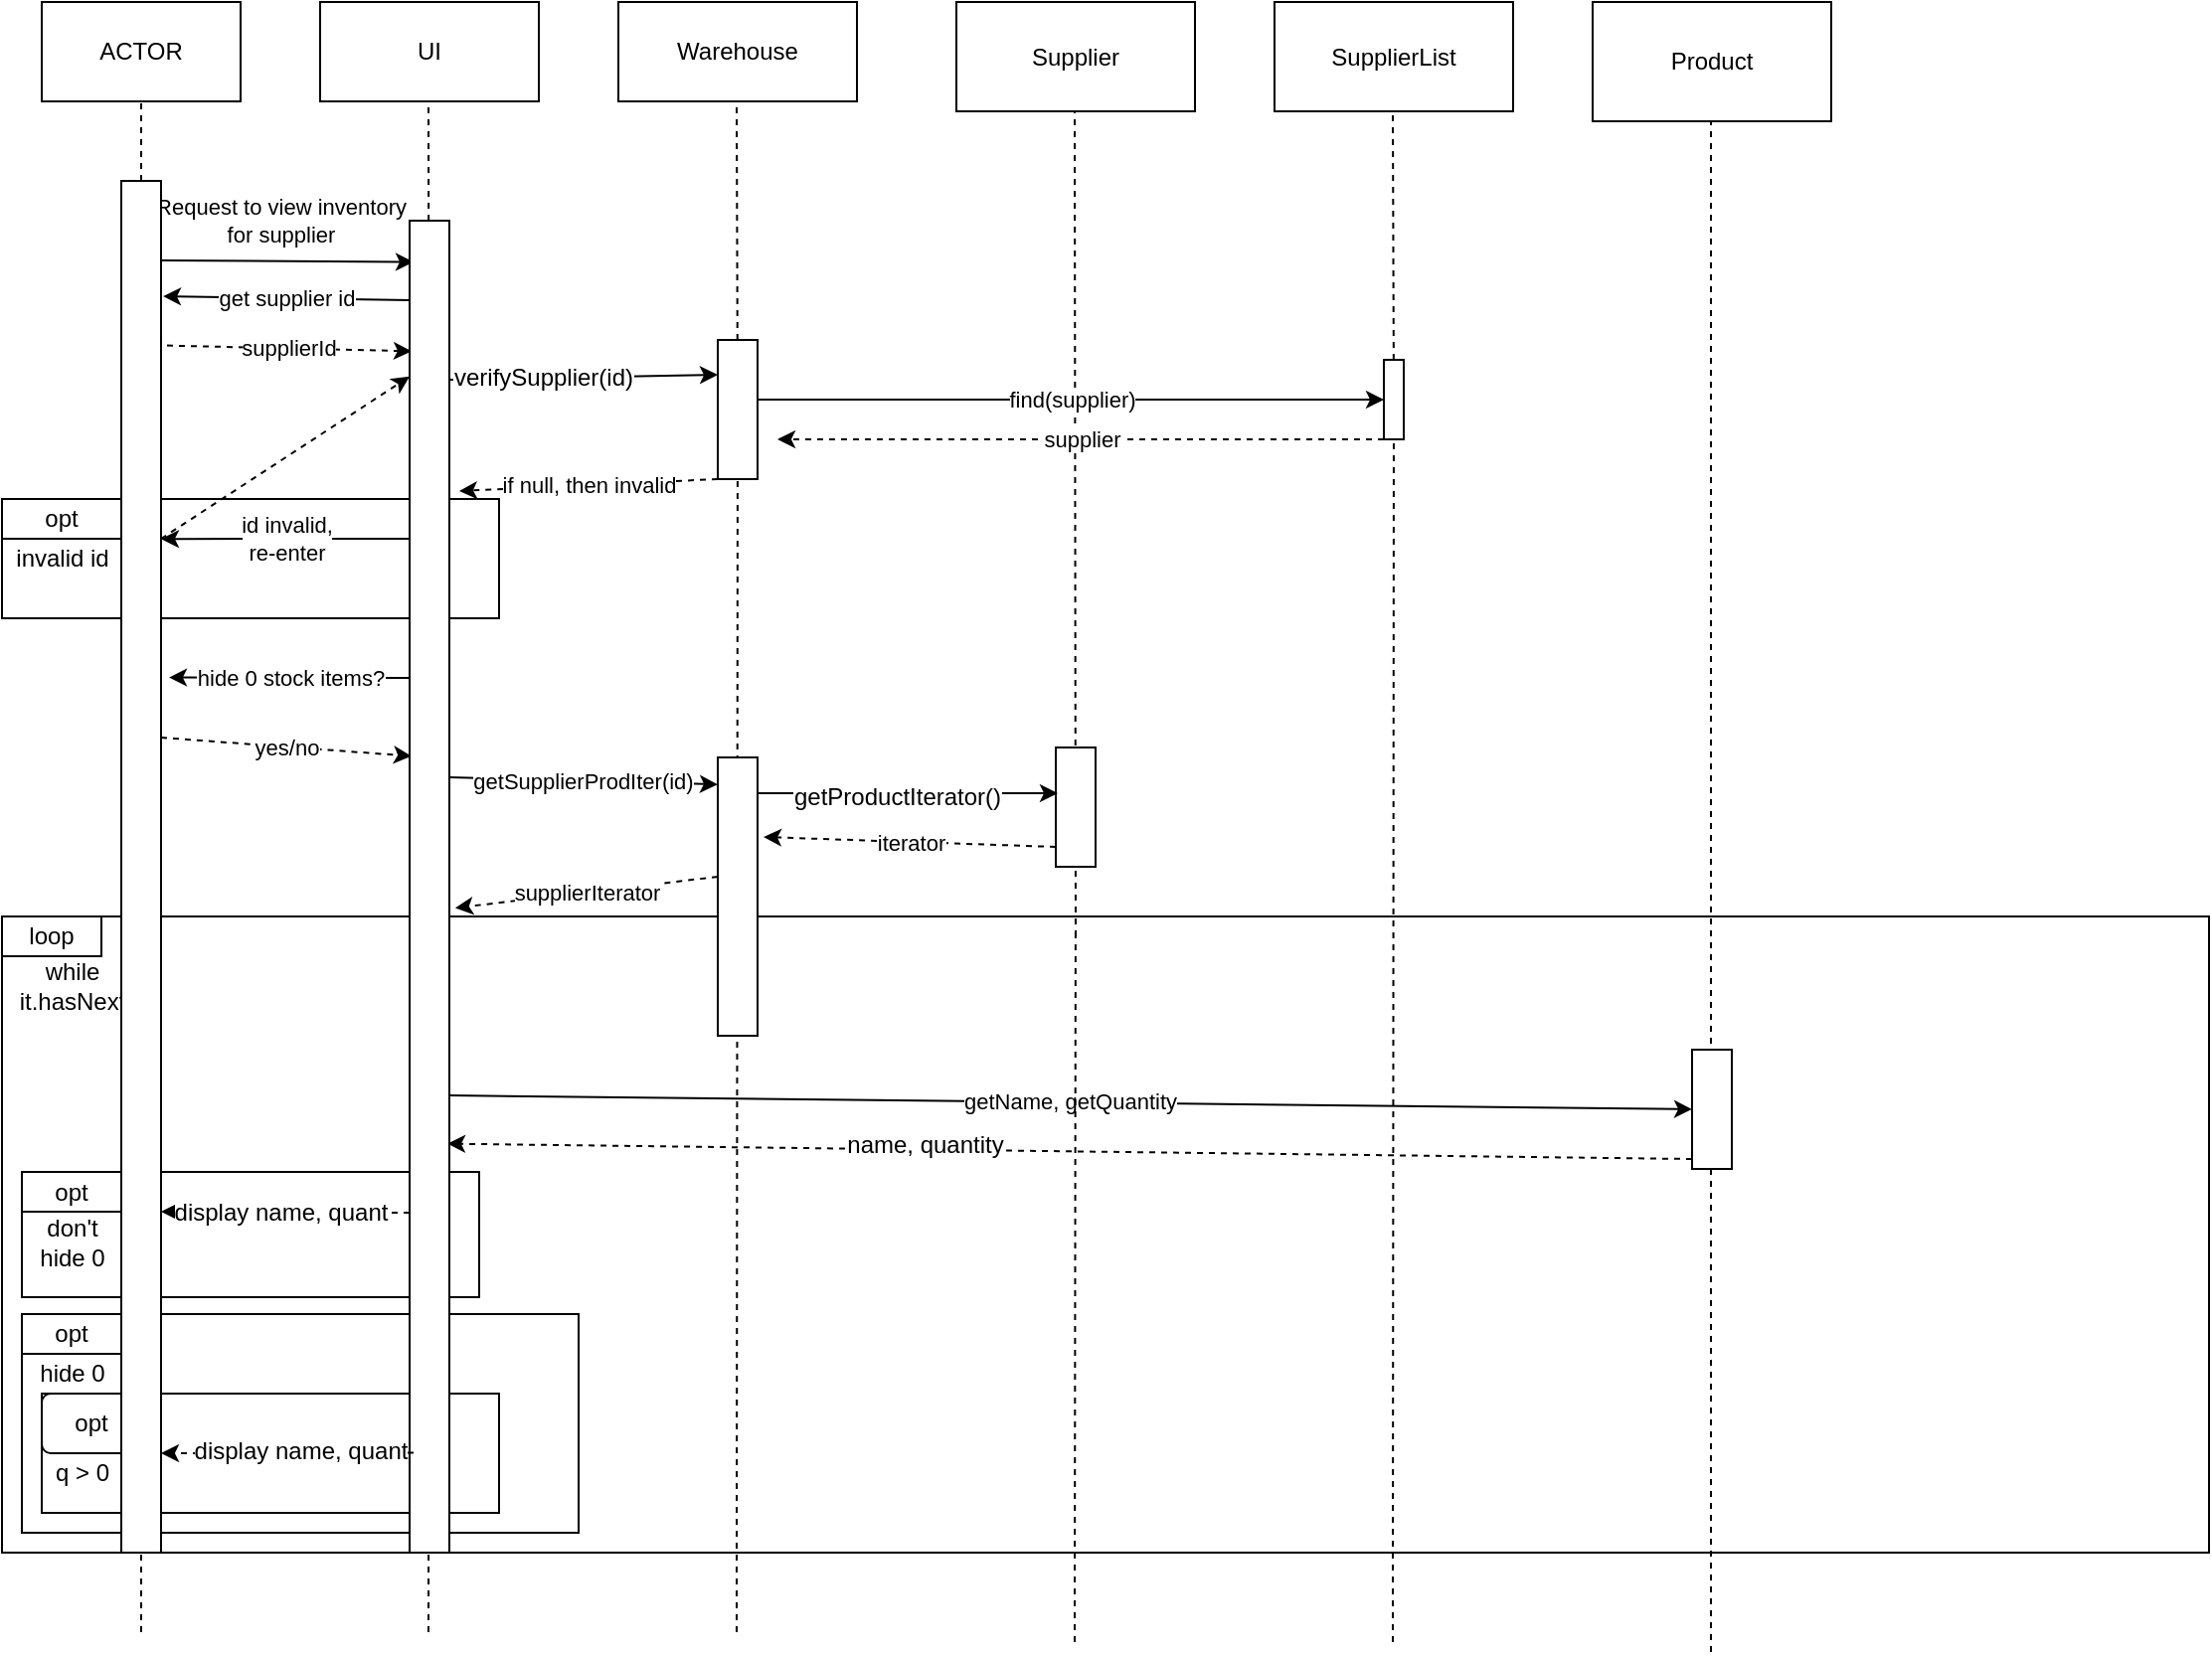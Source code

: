 <mxfile version="12.7.0" type="github">
  <diagram id="LvtU4ygOWoCGZ0LwoWxn" name="Page-1">
    <mxGraphModel dx="1422" dy="911" grid="1" gridSize="10" guides="1" tooltips="1" connect="1" arrows="1" fold="1" page="1" pageScale="1" pageWidth="1100" pageHeight="850" math="0" shadow="0">
      <root>
        <mxCell id="0"/>
        <mxCell id="1" parent="0"/>
        <mxCell id="rJTAOK5K24PluPuOmUTb-54" value="" style="rounded=0;whiteSpace=wrap;html=1;" vertex="1" parent="1">
          <mxGeometry y="480" width="1110" height="320" as="geometry"/>
        </mxCell>
        <mxCell id="rJTAOK5K24PluPuOmUTb-59" value="loop" style="text;html=1;align=center;verticalAlign=middle;resizable=0;points=[];autosize=1;" vertex="1" parent="1">
          <mxGeometry x="5" y="480" width="40" height="20" as="geometry"/>
        </mxCell>
        <mxCell id="rJTAOK5K24PluPuOmUTb-60" value="loop" style="rounded=0;whiteSpace=wrap;html=1;" vertex="1" parent="1">
          <mxGeometry y="480" width="50" height="20" as="geometry"/>
        </mxCell>
        <mxCell id="rJTAOK5K24PluPuOmUTb-43" value="" style="rounded=0;whiteSpace=wrap;html=1;" vertex="1" parent="1">
          <mxGeometry y="270" width="250" height="60" as="geometry"/>
        </mxCell>
        <mxCell id="rJTAOK5K24PluPuOmUTb-1" value="ACTOR" style="rounded=0;whiteSpace=wrap;html=1;" vertex="1" parent="1">
          <mxGeometry x="20" y="20" width="100" height="50" as="geometry"/>
        </mxCell>
        <mxCell id="rJTAOK5K24PluPuOmUTb-2" value="UI" style="rounded=0;whiteSpace=wrap;html=1;" vertex="1" parent="1">
          <mxGeometry x="160" y="20" width="110" height="50" as="geometry"/>
        </mxCell>
        <mxCell id="rJTAOK5K24PluPuOmUTb-3" value="Warehouse" style="rounded=0;whiteSpace=wrap;html=1;" vertex="1" parent="1">
          <mxGeometry x="310" y="20" width="120" height="50" as="geometry"/>
        </mxCell>
        <mxCell id="rJTAOK5K24PluPuOmUTb-4" value="Supplier" style="rounded=0;whiteSpace=wrap;html=1;" vertex="1" parent="1">
          <mxGeometry x="480" y="20" width="120" height="55" as="geometry"/>
        </mxCell>
        <mxCell id="rJTAOK5K24PluPuOmUTb-5" value="SupplierList" style="rounded=0;whiteSpace=wrap;html=1;" vertex="1" parent="1">
          <mxGeometry x="640" y="20" width="120" height="55" as="geometry"/>
        </mxCell>
        <mxCell id="rJTAOK5K24PluPuOmUTb-6" value="Product" style="rounded=0;whiteSpace=wrap;html=1;" vertex="1" parent="1">
          <mxGeometry x="800" y="20" width="120" height="60" as="geometry"/>
        </mxCell>
        <mxCell id="rJTAOK5K24PluPuOmUTb-7" value="" style="endArrow=none;dashed=1;html=1;" edge="1" parent="1" source="rJTAOK5K24PluPuOmUTb-16">
          <mxGeometry width="50" height="50" relative="1" as="geometry">
            <mxPoint x="70" y="840" as="sourcePoint"/>
            <mxPoint x="70" y="70" as="targetPoint"/>
          </mxGeometry>
        </mxCell>
        <mxCell id="rJTAOK5K24PluPuOmUTb-9" value="" style="endArrow=none;dashed=1;html=1;" edge="1" parent="1" source="rJTAOK5K24PluPuOmUTb-15">
          <mxGeometry width="50" height="50" relative="1" as="geometry">
            <mxPoint x="214.5" y="840" as="sourcePoint"/>
            <mxPoint x="214.5" y="70" as="targetPoint"/>
          </mxGeometry>
        </mxCell>
        <mxCell id="rJTAOK5K24PluPuOmUTb-10" value="" style="endArrow=none;dashed=1;html=1;" edge="1" parent="1" source="rJTAOK5K24PluPuOmUTb-37">
          <mxGeometry width="50" height="50" relative="1" as="geometry">
            <mxPoint x="369.5" y="840" as="sourcePoint"/>
            <mxPoint x="369.5" y="70" as="targetPoint"/>
          </mxGeometry>
        </mxCell>
        <mxCell id="rJTAOK5K24PluPuOmUTb-11" value="" style="endArrow=none;dashed=1;html=1;" edge="1" parent="1">
          <mxGeometry width="50" height="50" relative="1" as="geometry">
            <mxPoint x="540" y="490" as="sourcePoint"/>
            <mxPoint x="539.5" y="75" as="targetPoint"/>
          </mxGeometry>
        </mxCell>
        <mxCell id="rJTAOK5K24PluPuOmUTb-12" value="" style="endArrow=none;dashed=1;html=1;" edge="1" parent="1" source="rJTAOK5K24PluPuOmUTb-40">
          <mxGeometry width="50" height="50" relative="1" as="geometry">
            <mxPoint x="699.5" y="845" as="sourcePoint"/>
            <mxPoint x="699.5" y="75" as="targetPoint"/>
          </mxGeometry>
        </mxCell>
        <mxCell id="rJTAOK5K24PluPuOmUTb-13" value="" style="endArrow=none;dashed=1;html=1;" edge="1" parent="1">
          <mxGeometry width="50" height="50" relative="1" as="geometry">
            <mxPoint x="859.5" y="850" as="sourcePoint"/>
            <mxPoint x="859.5" y="80" as="targetPoint"/>
          </mxGeometry>
        </mxCell>
        <mxCell id="rJTAOK5K24PluPuOmUTb-17" value="" style="endArrow=none;dashed=1;html=1;" edge="1" parent="1" target="rJTAOK5K24PluPuOmUTb-16">
          <mxGeometry width="50" height="50" relative="1" as="geometry">
            <mxPoint x="70" y="840" as="sourcePoint"/>
            <mxPoint x="70" y="70" as="targetPoint"/>
          </mxGeometry>
        </mxCell>
        <mxCell id="rJTAOK5K24PluPuOmUTb-18" value="" style="endArrow=none;dashed=1;html=1;" edge="1" parent="1" target="rJTAOK5K24PluPuOmUTb-15">
          <mxGeometry width="50" height="50" relative="1" as="geometry">
            <mxPoint x="214.5" y="840" as="sourcePoint"/>
            <mxPoint x="214.5" y="70" as="targetPoint"/>
          </mxGeometry>
        </mxCell>
        <mxCell id="rJTAOK5K24PluPuOmUTb-19" value="&lt;div&gt;Request to view inventory&lt;/div&gt;&lt;div&gt;for supplier&lt;br&gt;&lt;/div&gt;" style="endArrow=classic;html=1;entryX=0.1;entryY=0.031;entryDx=0;entryDy=0;entryPerimeter=0;" edge="1" parent="1" target="rJTAOK5K24PluPuOmUTb-15">
          <mxGeometry x="-0.055" y="20" width="50" height="50" relative="1" as="geometry">
            <mxPoint x="80" y="150" as="sourcePoint"/>
            <mxPoint x="130" y="100" as="targetPoint"/>
            <mxPoint as="offset"/>
          </mxGeometry>
        </mxCell>
        <mxCell id="rJTAOK5K24PluPuOmUTb-20" value="supplier" style="endArrow=classic;html=1;dashed=1;" edge="1" parent="1">
          <mxGeometry width="50" height="50" relative="1" as="geometry">
            <mxPoint x="695" y="240" as="sourcePoint"/>
            <mxPoint x="390" y="240" as="targetPoint"/>
          </mxGeometry>
        </mxCell>
        <mxCell id="rJTAOK5K24PluPuOmUTb-21" value="get supplier id" style="endArrow=classic;html=1;" edge="1" parent="1">
          <mxGeometry width="50" height="50" relative="1" as="geometry">
            <mxPoint x="205" y="170" as="sourcePoint"/>
            <mxPoint x="81" y="168" as="targetPoint"/>
          </mxGeometry>
        </mxCell>
        <mxCell id="rJTAOK5K24PluPuOmUTb-22" value="" style="endArrow=classic;html=1;entryX=0;entryY=0.25;entryDx=0;entryDy=0;" edge="1" parent="1" target="rJTAOK5K24PluPuOmUTb-37">
          <mxGeometry width="50" height="50" relative="1" as="geometry">
            <mxPoint x="225" y="210" as="sourcePoint"/>
            <mxPoint x="340" y="210" as="targetPoint"/>
          </mxGeometry>
        </mxCell>
        <mxCell id="rJTAOK5K24PluPuOmUTb-39" value="verifySupplier(id)" style="text;html=1;align=center;verticalAlign=middle;resizable=0;points=[];labelBackgroundColor=#ffffff;" vertex="1" connectable="0" parent="rJTAOK5K24PluPuOmUTb-22">
          <mxGeometry x="-0.304" relative="1" as="geometry">
            <mxPoint as="offset"/>
          </mxGeometry>
        </mxCell>
        <mxCell id="rJTAOK5K24PluPuOmUTb-23" value="find(supplier)" style="endArrow=classic;html=1;entryX=0;entryY=0.5;entryDx=0;entryDy=0;" edge="1" parent="1" target="rJTAOK5K24PluPuOmUTb-40">
          <mxGeometry width="50" height="50" relative="1" as="geometry">
            <mxPoint x="380" y="220" as="sourcePoint"/>
            <mxPoint x="430" y="170" as="targetPoint"/>
          </mxGeometry>
        </mxCell>
        <mxCell id="rJTAOK5K24PluPuOmUTb-25" value="&lt;div&gt;id invalid,&lt;/div&gt;&lt;div&gt;re-enter&lt;br&gt;&lt;/div&gt;" style="endArrow=classic;html=1;entryX=1;entryY=0.261;entryDx=0;entryDy=0;entryPerimeter=0;" edge="1" parent="1" target="rJTAOK5K24PluPuOmUTb-16">
          <mxGeometry width="50" height="50" relative="1" as="geometry">
            <mxPoint x="205" y="290" as="sourcePoint"/>
            <mxPoint x="255" y="240" as="targetPoint"/>
          </mxGeometry>
        </mxCell>
        <mxCell id="rJTAOK5K24PluPuOmUTb-27" value="getName, getQuantity" style="endArrow=classic;html=1;entryX=0;entryY=0.5;entryDx=0;entryDy=0;" edge="1" parent="1" target="rJTAOK5K24PluPuOmUTb-62">
          <mxGeometry width="50" height="50" relative="1" as="geometry">
            <mxPoint x="225" y="570" as="sourcePoint"/>
            <mxPoint x="275" y="520" as="targetPoint"/>
          </mxGeometry>
        </mxCell>
        <mxCell id="rJTAOK5K24PluPuOmUTb-28" value="hide 0 stock items?" style="endArrow=classic;html=1;entryX=1.2;entryY=0.362;entryDx=0;entryDy=0;entryPerimeter=0;" edge="1" parent="1" target="rJTAOK5K24PluPuOmUTb-16">
          <mxGeometry width="50" height="50" relative="1" as="geometry">
            <mxPoint x="205" y="360" as="sourcePoint"/>
            <mxPoint x="255" y="310" as="targetPoint"/>
          </mxGeometry>
        </mxCell>
        <mxCell id="rJTAOK5K24PluPuOmUTb-29" value="if null, then invalid" style="endArrow=classic;html=1;dashed=1;entryX=1.25;entryY=0.203;entryDx=0;entryDy=0;entryPerimeter=0;" edge="1" parent="1" target="rJTAOK5K24PluPuOmUTb-15">
          <mxGeometry width="50" height="50" relative="1" as="geometry">
            <mxPoint x="360" y="260" as="sourcePoint"/>
            <mxPoint x="410" y="210" as="targetPoint"/>
          </mxGeometry>
        </mxCell>
        <mxCell id="rJTAOK5K24PluPuOmUTb-30" value="" style="endArrow=classic;html=1;dashed=1;entryX=0;entryY=0.117;entryDx=0;entryDy=0;entryPerimeter=0;" edge="1" parent="1" target="rJTAOK5K24PluPuOmUTb-15">
          <mxGeometry width="50" height="50" relative="1" as="geometry">
            <mxPoint x="80" y="290" as="sourcePoint"/>
            <mxPoint x="130" y="240" as="targetPoint"/>
          </mxGeometry>
        </mxCell>
        <mxCell id="rJTAOK5K24PluPuOmUTb-31" value="iterator" style="endArrow=classic;html=1;dashed=1;" edge="1" parent="1">
          <mxGeometry width="50" height="50" relative="1" as="geometry">
            <mxPoint x="530" y="445" as="sourcePoint"/>
            <mxPoint x="383" y="440" as="targetPoint"/>
          </mxGeometry>
        </mxCell>
        <mxCell id="rJTAOK5K24PluPuOmUTb-32" value="supplierIterator" style="endArrow=classic;html=1;dashed=1;entryX=1.15;entryY=0.516;entryDx=0;entryDy=0;entryPerimeter=0;" edge="1" parent="1" target="rJTAOK5K24PluPuOmUTb-15">
          <mxGeometry width="50" height="50" relative="1" as="geometry">
            <mxPoint x="360" y="460" as="sourcePoint"/>
            <mxPoint x="410" y="410" as="targetPoint"/>
          </mxGeometry>
        </mxCell>
        <mxCell id="rJTAOK5K24PluPuOmUTb-33" value="" style="endArrow=classic;html=1;dashed=1;entryX=1;entryY=0.75;entryDx=0;entryDy=0;" edge="1" parent="1" target="rJTAOK5K24PluPuOmUTb-16">
          <mxGeometry width="50" height="50" relative="1" as="geometry">
            <mxPoint x="205" y="628.5" as="sourcePoint"/>
            <mxPoint x="255" y="578.5" as="targetPoint"/>
          </mxGeometry>
        </mxCell>
        <mxCell id="rJTAOK5K24PluPuOmUTb-34" value="display name, quant" style="endArrow=classic;html=1;dashed=1;" edge="1" parent="1" target="rJTAOK5K24PluPuOmUTb-64">
          <mxGeometry x="-1" y="70" width="50" height="50" relative="1" as="geometry">
            <mxPoint x="210" y="628.5" as="sourcePoint"/>
            <mxPoint x="130" y="628.5" as="targetPoint"/>
            <mxPoint x="-61" y="65" as="offset"/>
          </mxGeometry>
        </mxCell>
        <mxCell id="rJTAOK5K24PluPuOmUTb-35" value="" style="endArrow=classic;html=1;dashed=1;entryX=0.95;entryY=0.693;entryDx=0;entryDy=0;entryPerimeter=0;" edge="1" parent="1" target="rJTAOK5K24PluPuOmUTb-15">
          <mxGeometry width="50" height="50" relative="1" as="geometry">
            <mxPoint x="850" y="602" as="sourcePoint"/>
            <mxPoint x="900" y="552" as="targetPoint"/>
          </mxGeometry>
        </mxCell>
        <mxCell id="rJTAOK5K24PluPuOmUTb-63" value="name, quantity" style="text;html=1;align=center;verticalAlign=middle;resizable=0;points=[];labelBackgroundColor=#ffffff;" vertex="1" connectable="0" parent="rJTAOK5K24PluPuOmUTb-35">
          <mxGeometry x="0.234" y="-3" relative="1" as="geometry">
            <mxPoint as="offset"/>
          </mxGeometry>
        </mxCell>
        <mxCell id="rJTAOK5K24PluPuOmUTb-36" value="supplierId" style="endArrow=classic;html=1;dashed=1;entryX=0.05;entryY=0.098;entryDx=0;entryDy=0;entryPerimeter=0;exitX=1.15;exitY=0.12;exitDx=0;exitDy=0;exitPerimeter=0;" edge="1" parent="1" source="rJTAOK5K24PluPuOmUTb-16" target="rJTAOK5K24PluPuOmUTb-15">
          <mxGeometry width="50" height="50" relative="1" as="geometry">
            <mxPoint x="80" y="210" as="sourcePoint"/>
            <mxPoint x="130" y="160" as="targetPoint"/>
          </mxGeometry>
        </mxCell>
        <mxCell id="rJTAOK5K24PluPuOmUTb-37" value="" style="rounded=0;whiteSpace=wrap;html=1;" vertex="1" parent="1">
          <mxGeometry x="360" y="190" width="20" height="70" as="geometry"/>
        </mxCell>
        <mxCell id="rJTAOK5K24PluPuOmUTb-38" value="" style="endArrow=none;dashed=1;html=1;" edge="1" parent="1" target="rJTAOK5K24PluPuOmUTb-37">
          <mxGeometry width="50" height="50" relative="1" as="geometry">
            <mxPoint x="369.5" y="840" as="sourcePoint"/>
            <mxPoint x="369.5" y="70" as="targetPoint"/>
          </mxGeometry>
        </mxCell>
        <mxCell id="rJTAOK5K24PluPuOmUTb-40" value="" style="rounded=0;whiteSpace=wrap;html=1;" vertex="1" parent="1">
          <mxGeometry x="695" y="200" width="10" height="40" as="geometry"/>
        </mxCell>
        <mxCell id="rJTAOK5K24PluPuOmUTb-42" value="" style="endArrow=none;dashed=1;html=1;" edge="1" parent="1" target="rJTAOK5K24PluPuOmUTb-40">
          <mxGeometry width="50" height="50" relative="1" as="geometry">
            <mxPoint x="699.5" y="845" as="sourcePoint"/>
            <mxPoint x="699.5" y="75" as="targetPoint"/>
          </mxGeometry>
        </mxCell>
        <mxCell id="rJTAOK5K24PluPuOmUTb-44" value="opt" style="rounded=0;whiteSpace=wrap;html=1;" vertex="1" parent="1">
          <mxGeometry y="270" width="60" height="20" as="geometry"/>
        </mxCell>
        <mxCell id="rJTAOK5K24PluPuOmUTb-45" value="invalid id" style="text;html=1;align=center;verticalAlign=middle;resizable=0;points=[];autosize=1;" vertex="1" parent="1">
          <mxGeometry y="290" width="60" height="20" as="geometry"/>
        </mxCell>
        <mxCell id="rJTAOK5K24PluPuOmUTb-49" value="yes/no" style="endArrow=classic;html=1;dashed=1;entryX=0.05;entryY=0.402;entryDx=0;entryDy=0;entryPerimeter=0;" edge="1" parent="1" target="rJTAOK5K24PluPuOmUTb-15">
          <mxGeometry width="50" height="50" relative="1" as="geometry">
            <mxPoint x="80" y="390" as="sourcePoint"/>
            <mxPoint x="130" y="340" as="targetPoint"/>
          </mxGeometry>
        </mxCell>
        <mxCell id="rJTAOK5K24PluPuOmUTb-50" value="getSupplierProdIter(id)" style="endArrow=classic;html=1;entryX=0;entryY=0.097;entryDx=0;entryDy=0;entryPerimeter=0;" edge="1" parent="1">
          <mxGeometry width="50" height="50" relative="1" as="geometry">
            <mxPoint x="225" y="410" as="sourcePoint"/>
            <mxPoint x="360" y="413.58" as="targetPoint"/>
          </mxGeometry>
        </mxCell>
        <mxCell id="rJTAOK5K24PluPuOmUTb-51" value="" style="rounded=0;whiteSpace=wrap;html=1;" vertex="1" parent="1">
          <mxGeometry x="360" y="400" width="20" height="140" as="geometry"/>
        </mxCell>
        <mxCell id="rJTAOK5K24PluPuOmUTb-53" value="" style="endArrow=none;dashed=1;html=1;" edge="1" parent="1">
          <mxGeometry width="50" height="50" relative="1" as="geometry">
            <mxPoint x="539.5" y="845" as="sourcePoint"/>
            <mxPoint x="539.962" y="485" as="targetPoint"/>
          </mxGeometry>
        </mxCell>
        <mxCell id="rJTAOK5K24PluPuOmUTb-55" value="" style="rounded=0;whiteSpace=wrap;html=1;" vertex="1" parent="1">
          <mxGeometry x="530" y="395" width="20" height="60" as="geometry"/>
        </mxCell>
        <mxCell id="rJTAOK5K24PluPuOmUTb-56" value="" style="endArrow=classic;html=1;" edge="1" parent="1">
          <mxGeometry width="50" height="50" relative="1" as="geometry">
            <mxPoint x="380" y="418" as="sourcePoint"/>
            <mxPoint x="531" y="418" as="targetPoint"/>
          </mxGeometry>
        </mxCell>
        <mxCell id="rJTAOK5K24PluPuOmUTb-57" value="getProductIterator()" style="text;html=1;align=center;verticalAlign=middle;resizable=0;points=[];labelBackgroundColor=#ffffff;" vertex="1" connectable="0" parent="rJTAOK5K24PluPuOmUTb-56">
          <mxGeometry x="-0.378" y="-2" relative="1" as="geometry">
            <mxPoint x="23" as="offset"/>
          </mxGeometry>
        </mxCell>
        <mxCell id="rJTAOK5K24PluPuOmUTb-61" value="&lt;div&gt;while&lt;/div&gt;&lt;div&gt;it.hasNext&lt;br&gt;&lt;/div&gt;" style="text;html=1;align=center;verticalAlign=middle;resizable=0;points=[];autosize=1;" vertex="1" parent="1">
          <mxGeometry y="500" width="70" height="30" as="geometry"/>
        </mxCell>
        <mxCell id="rJTAOK5K24PluPuOmUTb-62" value="" style="rounded=0;whiteSpace=wrap;html=1;" vertex="1" parent="1">
          <mxGeometry x="850" y="547" width="20" height="60" as="geometry"/>
        </mxCell>
        <mxCell id="rJTAOK5K24PluPuOmUTb-64" value="" style="rounded=0;whiteSpace=wrap;html=1;" vertex="1" parent="1">
          <mxGeometry x="10" y="608.5" width="230" height="63" as="geometry"/>
        </mxCell>
        <mxCell id="rJTAOK5K24PluPuOmUTb-65" value="opt" style="rounded=0;whiteSpace=wrap;html=1;" vertex="1" parent="1">
          <mxGeometry x="10" y="608.5" width="50" height="20" as="geometry"/>
        </mxCell>
        <mxCell id="rJTAOK5K24PluPuOmUTb-66" value="opt" style="rounded=0;whiteSpace=wrap;html=1;" vertex="1" parent="1">
          <mxGeometry x="10" y="680" width="50" height="30" as="geometry"/>
        </mxCell>
        <mxCell id="rJTAOK5K24PluPuOmUTb-67" value="" style="rounded=0;whiteSpace=wrap;html=1;" vertex="1" parent="1">
          <mxGeometry x="10" y="680" width="280" height="110" as="geometry"/>
        </mxCell>
        <mxCell id="rJTAOK5K24PluPuOmUTb-68" value="opt" style="rounded=0;whiteSpace=wrap;html=1;" vertex="1" parent="1">
          <mxGeometry x="10" y="680" width="50" height="20" as="geometry"/>
        </mxCell>
        <mxCell id="rJTAOK5K24PluPuOmUTb-69" value="&lt;div&gt;don&#39;t&lt;/div&gt;&lt;div&gt;hide 0&lt;br&gt;&lt;/div&gt;" style="text;html=1;align=center;verticalAlign=middle;resizable=0;points=[];autosize=1;" vertex="1" parent="1">
          <mxGeometry x="10" y="628.5" width="50" height="30" as="geometry"/>
        </mxCell>
        <mxCell id="rJTAOK5K24PluPuOmUTb-70" value="" style="endArrow=classic;html=1;dashed=1;" edge="1" parent="1">
          <mxGeometry width="50" height="50" relative="1" as="geometry">
            <mxPoint x="205" y="629" as="sourcePoint"/>
            <mxPoint x="80" y="628.5" as="targetPoint"/>
          </mxGeometry>
        </mxCell>
        <mxCell id="rJTAOK5K24PluPuOmUTb-71" value="display name, quant" style="text;html=1;align=center;verticalAlign=middle;resizable=0;points=[];labelBackgroundColor=#ffffff;" vertex="1" connectable="0" parent="rJTAOK5K24PluPuOmUTb-70">
          <mxGeometry x="0.552" y="2" relative="1" as="geometry">
            <mxPoint x="32.01" y="-2.11" as="offset"/>
          </mxGeometry>
        </mxCell>
        <mxCell id="rJTAOK5K24PluPuOmUTb-72" value="hide 0" style="text;html=1;align=center;verticalAlign=middle;resizable=0;points=[];autosize=1;" vertex="1" parent="1">
          <mxGeometry x="10" y="700" width="50" height="20" as="geometry"/>
        </mxCell>
        <mxCell id="rJTAOK5K24PluPuOmUTb-73" value="" style="rounded=0;whiteSpace=wrap;html=1;" vertex="1" parent="1">
          <mxGeometry x="20" y="720" width="230" height="60" as="geometry"/>
        </mxCell>
        <mxCell id="rJTAOK5K24PluPuOmUTb-74" value="opt" style="rounded=1;whiteSpace=wrap;html=1;" vertex="1" parent="1">
          <mxGeometry x="20" y="720" width="50" height="30" as="geometry"/>
        </mxCell>
        <mxCell id="rJTAOK5K24PluPuOmUTb-16" value="" style="rounded=0;whiteSpace=wrap;html=1;" vertex="1" parent="1">
          <mxGeometry x="60" y="110" width="20" height="690" as="geometry"/>
        </mxCell>
        <mxCell id="rJTAOK5K24PluPuOmUTb-15" value="" style="rounded=0;whiteSpace=wrap;html=1;" vertex="1" parent="1">
          <mxGeometry x="205" y="130" width="20" height="670" as="geometry"/>
        </mxCell>
        <mxCell id="rJTAOK5K24PluPuOmUTb-75" value="q &amp;gt; 0" style="text;html=1;align=center;verticalAlign=middle;resizable=0;points=[];autosize=1;" vertex="1" parent="1">
          <mxGeometry x="20" y="750" width="40" height="20" as="geometry"/>
        </mxCell>
        <mxCell id="rJTAOK5K24PluPuOmUTb-76" value="" style="endArrow=classic;html=1;dashed=1;exitX=0.1;exitY=0.925;exitDx=0;exitDy=0;exitPerimeter=0;" edge="1" parent="1" source="rJTAOK5K24PluPuOmUTb-15">
          <mxGeometry width="50" height="50" relative="1" as="geometry">
            <mxPoint x="190" y="750" as="sourcePoint"/>
            <mxPoint x="80" y="750" as="targetPoint"/>
          </mxGeometry>
        </mxCell>
        <mxCell id="rJTAOK5K24PluPuOmUTb-77" value="display name, quant" style="text;html=1;align=center;verticalAlign=middle;resizable=0;points=[];labelBackgroundColor=#ffffff;" vertex="1" connectable="0" parent="rJTAOK5K24PluPuOmUTb-76">
          <mxGeometry x="0.197" y="-1" relative="1" as="geometry">
            <mxPoint x="19" as="offset"/>
          </mxGeometry>
        </mxCell>
      </root>
    </mxGraphModel>
  </diagram>
</mxfile>
